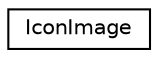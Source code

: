 digraph "Graphical Class Hierarchy"
{
 // LATEX_PDF_SIZE
  edge [fontname="Helvetica",fontsize="10",labelfontname="Helvetica",labelfontsize="10"];
  node [fontname="Helvetica",fontsize="10",shape=record];
  rankdir="LR";
  Node0 [label="IconImage",height=0.2,width=0.4,color="black", fillcolor="white", style="filled",URL="$classIconImage.html",tooltip=" "];
}
